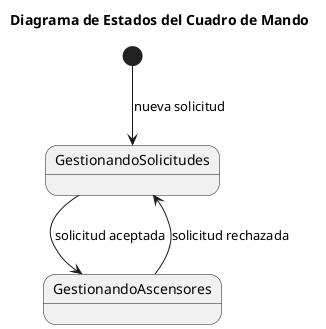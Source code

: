 @startuml Diagrama_de_Estados

title Diagrama de Estados del Cuadro de Mando

skinparam {
    NoteBackgroundColor #whiteSmoke
}

hide empty members

    [*] --> GestionandoSolicitudes : nueva solicitud
    GestionandoSolicitudes --> GestionandoAscensores : solicitud aceptada
    GestionandoAscensores --> GestionandoSolicitudes : solicitud rechazada



@enduml
```
